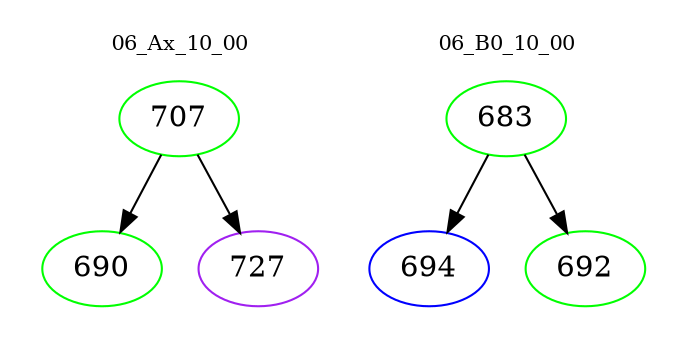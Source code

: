 digraph{
subgraph cluster_0 {
color = white
label = "06_Ax_10_00";
fontsize=10;
T0_707 [label="707", color="green"]
T0_707 -> T0_690 [color="black"]
T0_690 [label="690", color="green"]
T0_707 -> T0_727 [color="black"]
T0_727 [label="727", color="purple"]
}
subgraph cluster_1 {
color = white
label = "06_B0_10_00";
fontsize=10;
T1_683 [label="683", color="green"]
T1_683 -> T1_694 [color="black"]
T1_694 [label="694", color="blue"]
T1_683 -> T1_692 [color="black"]
T1_692 [label="692", color="green"]
}
}
